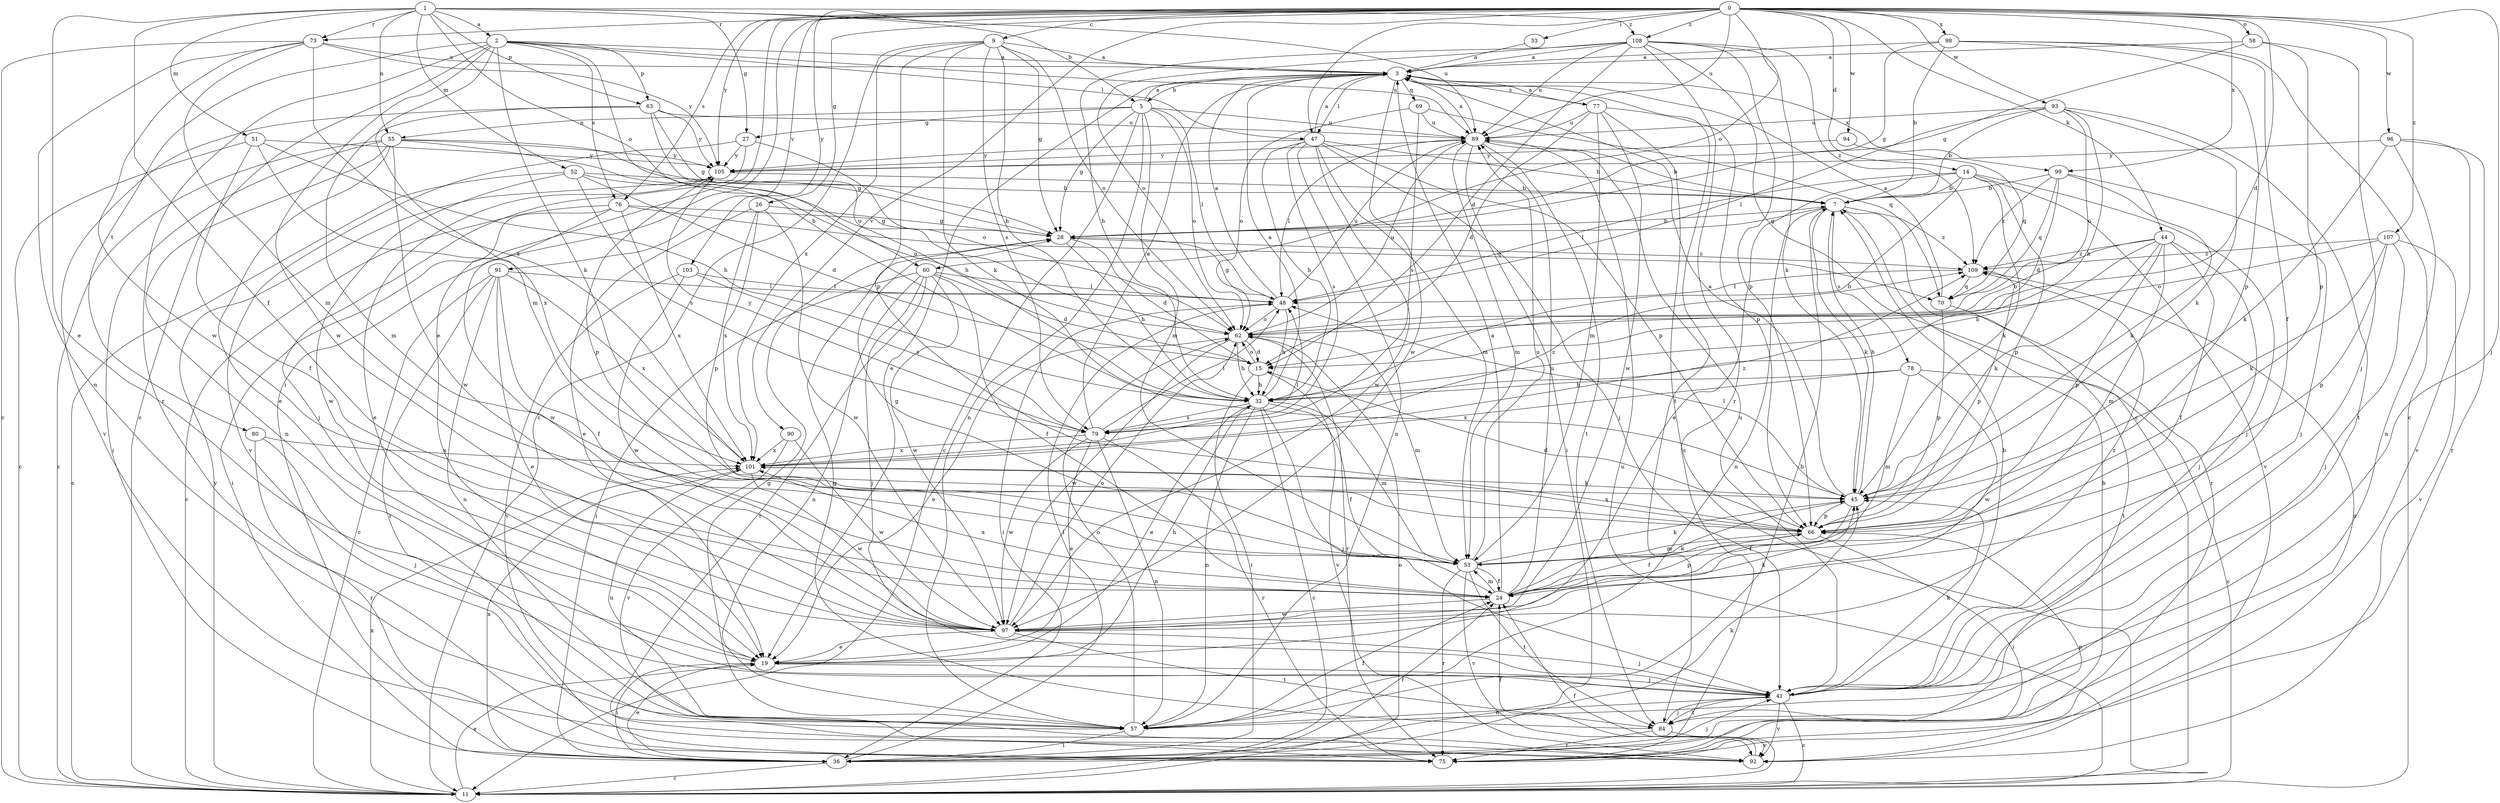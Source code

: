 strict digraph  {
0;
1;
2;
3;
5;
7;
9;
11;
14;
15;
19;
24;
26;
27;
28;
32;
33;
36;
41;
44;
45;
47;
48;
51;
52;
53;
55;
57;
58;
60;
62;
63;
66;
69;
70;
73;
75;
76;
77;
78;
79;
80;
84;
89;
90;
91;
92;
93;
94;
96;
97;
98;
99;
101;
103;
105;
107;
108;
109;
0 -> 9  [label=c];
0 -> 14  [label=d];
0 -> 15  [label=d];
0 -> 19  [label=e];
0 -> 26  [label=g];
0 -> 33  [label=i];
0 -> 36  [label=i];
0 -> 41  [label=j];
0 -> 44  [label=k];
0 -> 47  [label=l];
0 -> 58  [label=o];
0 -> 60  [label=o];
0 -> 73  [label=r];
0 -> 76  [label=s];
0 -> 89  [label=u];
0 -> 90  [label=v];
0 -> 91  [label=v];
0 -> 93  [label=w];
0 -> 94  [label=w];
0 -> 96  [label=w];
0 -> 98  [label=x];
0 -> 99  [label=x];
0 -> 103  [label=y];
0 -> 105  [label=y];
0 -> 107  [label=z];
0 -> 108  [label=z];
1 -> 2  [label=a];
1 -> 5  [label=b];
1 -> 19  [label=e];
1 -> 24  [label=f];
1 -> 27  [label=g];
1 -> 51  [label=m];
1 -> 52  [label=m];
1 -> 55  [label=n];
1 -> 60  [label=o];
1 -> 63  [label=p];
1 -> 73  [label=r];
1 -> 89  [label=u];
1 -> 108  [label=z];
2 -> 3  [label=a];
2 -> 11  [label=c];
2 -> 32  [label=h];
2 -> 45  [label=k];
2 -> 47  [label=l];
2 -> 53  [label=m];
2 -> 63  [label=p];
2 -> 75  [label=r];
2 -> 76  [label=s];
2 -> 80  [label=t];
2 -> 89  [label=u];
2 -> 97  [label=w];
3 -> 5  [label=b];
3 -> 19  [label=e];
3 -> 47  [label=l];
3 -> 69  [label=q];
3 -> 77  [label=s];
3 -> 84  [label=t];
3 -> 97  [label=w];
3 -> 99  [label=x];
5 -> 3  [label=a];
5 -> 11  [label=c];
5 -> 27  [label=g];
5 -> 28  [label=g];
5 -> 48  [label=l];
5 -> 53  [label=m];
5 -> 55  [label=n];
5 -> 57  [label=n];
5 -> 62  [label=o];
5 -> 89  [label=u];
7 -> 28  [label=g];
7 -> 45  [label=k];
7 -> 57  [label=n];
7 -> 75  [label=r];
7 -> 78  [label=s];
7 -> 109  [label=z];
9 -> 3  [label=a];
9 -> 11  [label=c];
9 -> 28  [label=g];
9 -> 32  [label=h];
9 -> 45  [label=k];
9 -> 62  [label=o];
9 -> 66  [label=p];
9 -> 79  [label=s];
9 -> 101  [label=x];
11 -> 19  [label=e];
11 -> 24  [label=f];
11 -> 62  [label=o];
11 -> 89  [label=u];
11 -> 101  [label=x];
11 -> 105  [label=y];
14 -> 7  [label=b];
14 -> 19  [label=e];
14 -> 32  [label=h];
14 -> 41  [label=j];
14 -> 45  [label=k];
14 -> 48  [label=l];
14 -> 66  [label=p];
14 -> 92  [label=v];
15 -> 32  [label=h];
15 -> 36  [label=i];
15 -> 62  [label=o];
15 -> 92  [label=v];
19 -> 32  [label=h];
19 -> 36  [label=i];
19 -> 41  [label=j];
24 -> 3  [label=a];
24 -> 45  [label=k];
24 -> 53  [label=m];
24 -> 66  [label=p];
24 -> 89  [label=u];
24 -> 97  [label=w];
24 -> 101  [label=x];
26 -> 19  [label=e];
26 -> 28  [label=g];
26 -> 66  [label=p];
26 -> 97  [label=w];
26 -> 101  [label=x];
27 -> 41  [label=j];
27 -> 62  [label=o];
27 -> 92  [label=v];
27 -> 105  [label=y];
28 -> 7  [label=b];
28 -> 15  [label=d];
28 -> 32  [label=h];
28 -> 109  [label=z];
32 -> 3  [label=a];
32 -> 11  [label=c];
32 -> 19  [label=e];
32 -> 24  [label=f];
32 -> 41  [label=j];
32 -> 53  [label=m];
32 -> 57  [label=n];
32 -> 79  [label=s];
33 -> 3  [label=a];
36 -> 11  [label=c];
36 -> 19  [label=e];
36 -> 24  [label=f];
36 -> 41  [label=j];
36 -> 45  [label=k];
36 -> 48  [label=l];
36 -> 101  [label=x];
36 -> 109  [label=z];
41 -> 7  [label=b];
41 -> 11  [label=c];
41 -> 45  [label=k];
41 -> 57  [label=n];
41 -> 84  [label=t];
41 -> 89  [label=u];
41 -> 92  [label=v];
44 -> 24  [label=f];
44 -> 32  [label=h];
44 -> 41  [label=j];
44 -> 45  [label=k];
44 -> 53  [label=m];
44 -> 62  [label=o];
44 -> 66  [label=p];
44 -> 109  [label=z];
45 -> 3  [label=a];
45 -> 7  [label=b];
45 -> 24  [label=f];
45 -> 48  [label=l];
45 -> 66  [label=p];
47 -> 3  [label=a];
47 -> 7  [label=b];
47 -> 32  [label=h];
47 -> 41  [label=j];
47 -> 53  [label=m];
47 -> 57  [label=n];
47 -> 66  [label=p];
47 -> 79  [label=s];
47 -> 97  [label=w];
47 -> 105  [label=y];
48 -> 3  [label=a];
48 -> 28  [label=g];
48 -> 32  [label=h];
48 -> 36  [label=i];
48 -> 62  [label=o];
48 -> 89  [label=u];
51 -> 11  [label=c];
51 -> 24  [label=f];
51 -> 32  [label=h];
51 -> 101  [label=x];
51 -> 105  [label=y];
52 -> 7  [label=b];
52 -> 11  [label=c];
52 -> 15  [label=d];
52 -> 62  [label=o];
52 -> 79  [label=s];
52 -> 97  [label=w];
53 -> 24  [label=f];
53 -> 28  [label=g];
53 -> 45  [label=k];
53 -> 75  [label=r];
53 -> 84  [label=t];
53 -> 89  [label=u];
53 -> 92  [label=v];
55 -> 11  [label=c];
55 -> 19  [label=e];
55 -> 28  [label=g];
55 -> 32  [label=h];
55 -> 36  [label=i];
55 -> 57  [label=n];
55 -> 97  [label=w];
55 -> 105  [label=y];
57 -> 7  [label=b];
57 -> 24  [label=f];
57 -> 28  [label=g];
57 -> 36  [label=i];
57 -> 62  [label=o];
58 -> 3  [label=a];
58 -> 28  [label=g];
58 -> 41  [label=j];
58 -> 66  [label=p];
60 -> 15  [label=d];
60 -> 24  [label=f];
60 -> 36  [label=i];
60 -> 41  [label=j];
60 -> 48  [label=l];
60 -> 57  [label=n];
60 -> 75  [label=r];
60 -> 97  [label=w];
62 -> 15  [label=d];
62 -> 19  [label=e];
62 -> 32  [label=h];
62 -> 53  [label=m];
62 -> 75  [label=r];
62 -> 89  [label=u];
62 -> 97  [label=w];
63 -> 28  [label=g];
63 -> 53  [label=m];
63 -> 62  [label=o];
63 -> 89  [label=u];
63 -> 92  [label=v];
63 -> 105  [label=y];
66 -> 15  [label=d];
66 -> 24  [label=f];
66 -> 36  [label=i];
66 -> 53  [label=m];
66 -> 101  [label=x];
69 -> 62  [label=o];
69 -> 70  [label=q];
69 -> 79  [label=s];
69 -> 89  [label=u];
70 -> 3  [label=a];
70 -> 66  [label=p];
70 -> 84  [label=t];
73 -> 3  [label=a];
73 -> 11  [label=c];
73 -> 53  [label=m];
73 -> 57  [label=n];
73 -> 97  [label=w];
73 -> 101  [label=x];
73 -> 105  [label=y];
75 -> 7  [label=b];
75 -> 66  [label=p];
76 -> 11  [label=c];
76 -> 28  [label=g];
76 -> 36  [label=i];
76 -> 70  [label=q];
76 -> 97  [label=w];
76 -> 101  [label=x];
77 -> 3  [label=a];
77 -> 11  [label=c];
77 -> 15  [label=d];
77 -> 53  [label=m];
77 -> 66  [label=p];
77 -> 89  [label=u];
77 -> 97  [label=w];
78 -> 11  [label=c];
78 -> 32  [label=h];
78 -> 53  [label=m];
78 -> 97  [label=w];
78 -> 101  [label=x];
79 -> 3  [label=a];
79 -> 19  [label=e];
79 -> 48  [label=l];
79 -> 57  [label=n];
79 -> 75  [label=r];
79 -> 97  [label=w];
79 -> 101  [label=x];
79 -> 105  [label=y];
79 -> 109  [label=z];
80 -> 41  [label=j];
80 -> 75  [label=r];
80 -> 101  [label=x];
84 -> 28  [label=g];
84 -> 41  [label=j];
84 -> 75  [label=r];
84 -> 92  [label=v];
89 -> 3  [label=a];
89 -> 7  [label=b];
89 -> 36  [label=i];
89 -> 48  [label=l];
89 -> 53  [label=m];
89 -> 84  [label=t];
89 -> 105  [label=y];
90 -> 92  [label=v];
90 -> 97  [label=w];
90 -> 101  [label=x];
91 -> 11  [label=c];
91 -> 19  [label=e];
91 -> 24  [label=f];
91 -> 48  [label=l];
91 -> 57  [label=n];
91 -> 75  [label=r];
91 -> 101  [label=x];
92 -> 24  [label=f];
93 -> 7  [label=b];
93 -> 32  [label=h];
93 -> 45  [label=k];
93 -> 48  [label=l];
93 -> 62  [label=o];
93 -> 84  [label=t];
93 -> 89  [label=u];
94 -> 70  [label=q];
94 -> 105  [label=y];
96 -> 45  [label=k];
96 -> 57  [label=n];
96 -> 75  [label=r];
96 -> 92  [label=v];
96 -> 105  [label=y];
97 -> 19  [label=e];
97 -> 41  [label=j];
97 -> 45  [label=k];
97 -> 62  [label=o];
97 -> 84  [label=t];
97 -> 109  [label=z];
98 -> 3  [label=a];
98 -> 7  [label=b];
98 -> 11  [label=c];
98 -> 24  [label=f];
98 -> 28  [label=g];
98 -> 66  [label=p];
99 -> 7  [label=b];
99 -> 15  [label=d];
99 -> 41  [label=j];
99 -> 45  [label=k];
99 -> 70  [label=q];
99 -> 109  [label=z];
101 -> 45  [label=k];
101 -> 48  [label=l];
101 -> 57  [label=n];
101 -> 97  [label=w];
101 -> 109  [label=z];
103 -> 48  [label=l];
103 -> 79  [label=s];
103 -> 92  [label=v];
103 -> 97  [label=w];
105 -> 7  [label=b];
105 -> 19  [label=e];
105 -> 66  [label=p];
107 -> 41  [label=j];
107 -> 45  [label=k];
107 -> 62  [label=o];
107 -> 66  [label=p];
107 -> 92  [label=v];
107 -> 109  [label=z];
108 -> 3  [label=a];
108 -> 11  [label=c];
108 -> 15  [label=d];
108 -> 32  [label=h];
108 -> 45  [label=k];
108 -> 62  [label=o];
108 -> 66  [label=p];
108 -> 75  [label=r];
108 -> 89  [label=u];
108 -> 109  [label=z];
109 -> 48  [label=l];
109 -> 66  [label=p];
109 -> 70  [label=q];
}
